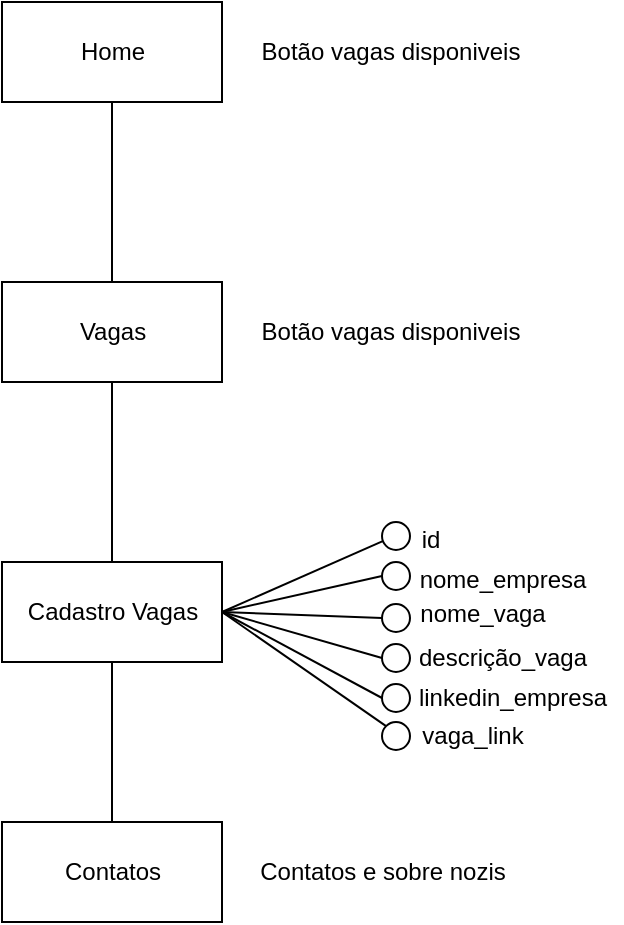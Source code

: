 <mxfile version="16.5.1" type="device"><diagram id="xazp5ViFnmQK8_3TB0_N" name="Page-1"><mxGraphModel dx="365" dy="299" grid="1" gridSize="10" guides="1" tooltips="1" connect="1" arrows="1" fold="1" page="1" pageScale="1" pageWidth="827" pageHeight="1169" math="0" shadow="0"><root><mxCell id="0"/><mxCell id="1" parent="0"/><mxCell id="oDRvdDBc2wMx3dWvENLf-1" value="Home" style="html=1;" vertex="1" parent="1"><mxGeometry x="150" y="150" width="110" height="50" as="geometry"/></mxCell><mxCell id="oDRvdDBc2wMx3dWvENLf-2" value="Vagas" style="html=1;" vertex="1" parent="1"><mxGeometry x="150" y="290" width="110" height="50" as="geometry"/></mxCell><mxCell id="oDRvdDBc2wMx3dWvENLf-3" value="Cadastro Vagas" style="html=1;" vertex="1" parent="1"><mxGeometry x="150" y="430" width="110" height="50" as="geometry"/></mxCell><mxCell id="oDRvdDBc2wMx3dWvENLf-4" value="Botão vagas disponiveis" style="text;html=1;align=center;verticalAlign=middle;resizable=0;points=[];autosize=1;strokeColor=none;fillColor=none;" vertex="1" parent="1"><mxGeometry x="274" y="165" width="140" height="20" as="geometry"/></mxCell><mxCell id="oDRvdDBc2wMx3dWvENLf-5" value="Botão vagas disponiveis" style="text;html=1;align=center;verticalAlign=middle;resizable=0;points=[];autosize=1;strokeColor=none;fillColor=none;" vertex="1" parent="1"><mxGeometry x="274" y="305" width="140" height="20" as="geometry"/></mxCell><mxCell id="oDRvdDBc2wMx3dWvENLf-6" value="Contatos" style="html=1;" vertex="1" parent="1"><mxGeometry x="150" y="560" width="110" height="50" as="geometry"/></mxCell><mxCell id="oDRvdDBc2wMx3dWvENLf-7" value="Contatos e sobre nozis" style="text;html=1;align=center;verticalAlign=middle;resizable=0;points=[];autosize=1;strokeColor=none;fillColor=none;" vertex="1" parent="1"><mxGeometry x="270" y="575" width="140" height="20" as="geometry"/></mxCell><mxCell id="oDRvdDBc2wMx3dWvENLf-8" value="nome_vaga" style="text;html=1;align=center;verticalAlign=middle;resizable=0;points=[];autosize=1;strokeColor=none;fillColor=none;" vertex="1" parent="1"><mxGeometry x="350" y="446" width="80" height="20" as="geometry"/></mxCell><mxCell id="oDRvdDBc2wMx3dWvENLf-10" value="descrição_vaga" style="text;html=1;align=center;verticalAlign=middle;resizable=0;points=[];autosize=1;strokeColor=none;fillColor=none;" vertex="1" parent="1"><mxGeometry x="350" y="468" width="100" height="20" as="geometry"/></mxCell><mxCell id="oDRvdDBc2wMx3dWvENLf-11" value="vaga_link" style="text;html=1;align=center;verticalAlign=middle;resizable=0;points=[];autosize=1;strokeColor=none;fillColor=none;" vertex="1" parent="1"><mxGeometry x="350" y="507" width="70" height="20" as="geometry"/></mxCell><mxCell id="oDRvdDBc2wMx3dWvENLf-16" value="nome_empresa" style="text;html=1;align=center;verticalAlign=middle;resizable=0;points=[];autosize=1;strokeColor=none;fillColor=none;" vertex="1" parent="1"><mxGeometry x="350" y="429" width="100" height="20" as="geometry"/></mxCell><mxCell id="oDRvdDBc2wMx3dWvENLf-18" value="" style="endArrow=none;html=1;rounded=0;exitX=1;exitY=0.5;exitDx=0;exitDy=0;entryX=0.048;entryY=0.675;entryDx=0;entryDy=0;entryPerimeter=0;" edge="1" parent="1" source="oDRvdDBc2wMx3dWvENLf-3" target="oDRvdDBc2wMx3dWvENLf-20"><mxGeometry width="50" height="50" relative="1" as="geometry"><mxPoint x="260" y="570" as="sourcePoint"/><mxPoint x="293.101" y="447.693" as="targetPoint"/></mxGeometry></mxCell><mxCell id="oDRvdDBc2wMx3dWvENLf-20" value="" style="ellipse;whiteSpace=wrap;html=1;aspect=fixed;" vertex="1" parent="1"><mxGeometry x="340" y="410" width="14" height="14" as="geometry"/></mxCell><mxCell id="oDRvdDBc2wMx3dWvENLf-21" value="" style="ellipse;whiteSpace=wrap;html=1;aspect=fixed;" vertex="1" parent="1"><mxGeometry x="340" y="430" width="14" height="14" as="geometry"/></mxCell><mxCell id="oDRvdDBc2wMx3dWvENLf-22" value="" style="ellipse;whiteSpace=wrap;html=1;aspect=fixed;" vertex="1" parent="1"><mxGeometry x="340" y="451" width="14" height="14" as="geometry"/></mxCell><mxCell id="oDRvdDBc2wMx3dWvENLf-23" value="" style="ellipse;whiteSpace=wrap;html=1;aspect=fixed;" vertex="1" parent="1"><mxGeometry x="340" y="471" width="14" height="14" as="geometry"/></mxCell><mxCell id="oDRvdDBc2wMx3dWvENLf-24" value="" style="ellipse;whiteSpace=wrap;html=1;aspect=fixed;" vertex="1" parent="1"><mxGeometry x="340" y="491" width="14" height="14" as="geometry"/></mxCell><mxCell id="oDRvdDBc2wMx3dWvENLf-25" value="" style="endArrow=none;html=1;rounded=0;exitX=1;exitY=0.5;exitDx=0;exitDy=0;entryX=0;entryY=0.5;entryDx=0;entryDy=0;" edge="1" parent="1" source="oDRvdDBc2wMx3dWvENLf-3" target="oDRvdDBc2wMx3dWvENLf-21"><mxGeometry width="50" height="50" relative="1" as="geometry"><mxPoint x="270" y="465" as="sourcePoint"/><mxPoint x="350.672" y="429.45" as="targetPoint"/></mxGeometry></mxCell><mxCell id="oDRvdDBc2wMx3dWvENLf-26" value="" style="endArrow=none;html=1;rounded=0;exitX=1;exitY=0.5;exitDx=0;exitDy=0;entryX=0;entryY=0.5;entryDx=0;entryDy=0;" edge="1" parent="1" source="oDRvdDBc2wMx3dWvENLf-3" target="oDRvdDBc2wMx3dWvENLf-22"><mxGeometry width="50" height="50" relative="1" as="geometry"><mxPoint x="280" y="475" as="sourcePoint"/><mxPoint x="360.672" y="439.45" as="targetPoint"/></mxGeometry></mxCell><mxCell id="oDRvdDBc2wMx3dWvENLf-28" value="" style="endArrow=none;html=1;rounded=0;exitX=1;exitY=0.5;exitDx=0;exitDy=0;entryX=0;entryY=0.5;entryDx=0;entryDy=0;" edge="1" parent="1" source="oDRvdDBc2wMx3dWvENLf-3" target="oDRvdDBc2wMx3dWvENLf-23"><mxGeometry width="50" height="50" relative="1" as="geometry"><mxPoint x="290" y="485" as="sourcePoint"/><mxPoint x="370.672" y="449.45" as="targetPoint"/></mxGeometry></mxCell><mxCell id="oDRvdDBc2wMx3dWvENLf-29" value="" style="endArrow=none;html=1;rounded=0;exitX=1;exitY=0.5;exitDx=0;exitDy=0;entryX=0;entryY=0.5;entryDx=0;entryDy=0;" edge="1" parent="1" source="oDRvdDBc2wMx3dWvENLf-3" target="oDRvdDBc2wMx3dWvENLf-24"><mxGeometry width="50" height="50" relative="1" as="geometry"><mxPoint x="300" y="495" as="sourcePoint"/><mxPoint x="380.672" y="459.45" as="targetPoint"/></mxGeometry></mxCell><mxCell id="oDRvdDBc2wMx3dWvENLf-30" value="" style="endArrow=none;html=1;rounded=0;exitX=0.5;exitY=0;exitDx=0;exitDy=0;entryX=0.5;entryY=1;entryDx=0;entryDy=0;" edge="1" parent="1" source="oDRvdDBc2wMx3dWvENLf-2" target="oDRvdDBc2wMx3dWvENLf-1"><mxGeometry width="50" height="50" relative="1" as="geometry"><mxPoint x="220" y="280" as="sourcePoint"/><mxPoint x="270" y="230" as="targetPoint"/></mxGeometry></mxCell><mxCell id="oDRvdDBc2wMx3dWvENLf-31" value="" style="endArrow=none;html=1;rounded=0;exitX=0.5;exitY=0;exitDx=0;exitDy=0;entryX=0.5;entryY=1;entryDx=0;entryDy=0;" edge="1" parent="1" source="oDRvdDBc2wMx3dWvENLf-3" target="oDRvdDBc2wMx3dWvENLf-2"><mxGeometry width="50" height="50" relative="1" as="geometry"><mxPoint x="150" y="405.55" as="sourcePoint"/><mxPoint x="230.672" y="370.0" as="targetPoint"/></mxGeometry></mxCell><mxCell id="oDRvdDBc2wMx3dWvENLf-32" value="" style="endArrow=none;html=1;rounded=0;exitX=0.5;exitY=0;exitDx=0;exitDy=0;entryX=0.5;entryY=1;entryDx=0;entryDy=0;" edge="1" parent="1" source="oDRvdDBc2wMx3dWvENLf-6" target="oDRvdDBc2wMx3dWvENLf-3"><mxGeometry width="50" height="50" relative="1" as="geometry"><mxPoint x="164.66" y="555.55" as="sourcePoint"/><mxPoint x="245.332" y="520" as="targetPoint"/></mxGeometry></mxCell><mxCell id="oDRvdDBc2wMx3dWvENLf-39" value="id" style="text;html=1;align=center;verticalAlign=middle;resizable=0;points=[];autosize=1;strokeColor=none;fillColor=none;" vertex="1" parent="1"><mxGeometry x="354" y="409" width="20" height="20" as="geometry"/></mxCell><mxCell id="oDRvdDBc2wMx3dWvENLf-40" value="" style="ellipse;whiteSpace=wrap;html=1;aspect=fixed;" vertex="1" parent="1"><mxGeometry x="340" y="510" width="14" height="14" as="geometry"/></mxCell><mxCell id="oDRvdDBc2wMx3dWvENLf-41" value="" style="endArrow=none;html=1;rounded=0;exitX=1;exitY=0.5;exitDx=0;exitDy=0;entryX=0;entryY=0;entryDx=0;entryDy=0;" edge="1" parent="1" source="oDRvdDBc2wMx3dWvENLf-3" target="oDRvdDBc2wMx3dWvENLf-40"><mxGeometry width="50" height="50" relative="1" as="geometry"><mxPoint x="270" y="465" as="sourcePoint"/><mxPoint x="350" y="508" as="targetPoint"/></mxGeometry></mxCell><mxCell id="oDRvdDBc2wMx3dWvENLf-42" value="linkedin_empresa" style="text;html=1;align=center;verticalAlign=middle;resizable=0;points=[];autosize=1;strokeColor=none;fillColor=none;" vertex="1" parent="1"><mxGeometry x="350" y="488" width="110" height="20" as="geometry"/></mxCell></root></mxGraphModel></diagram></mxfile>